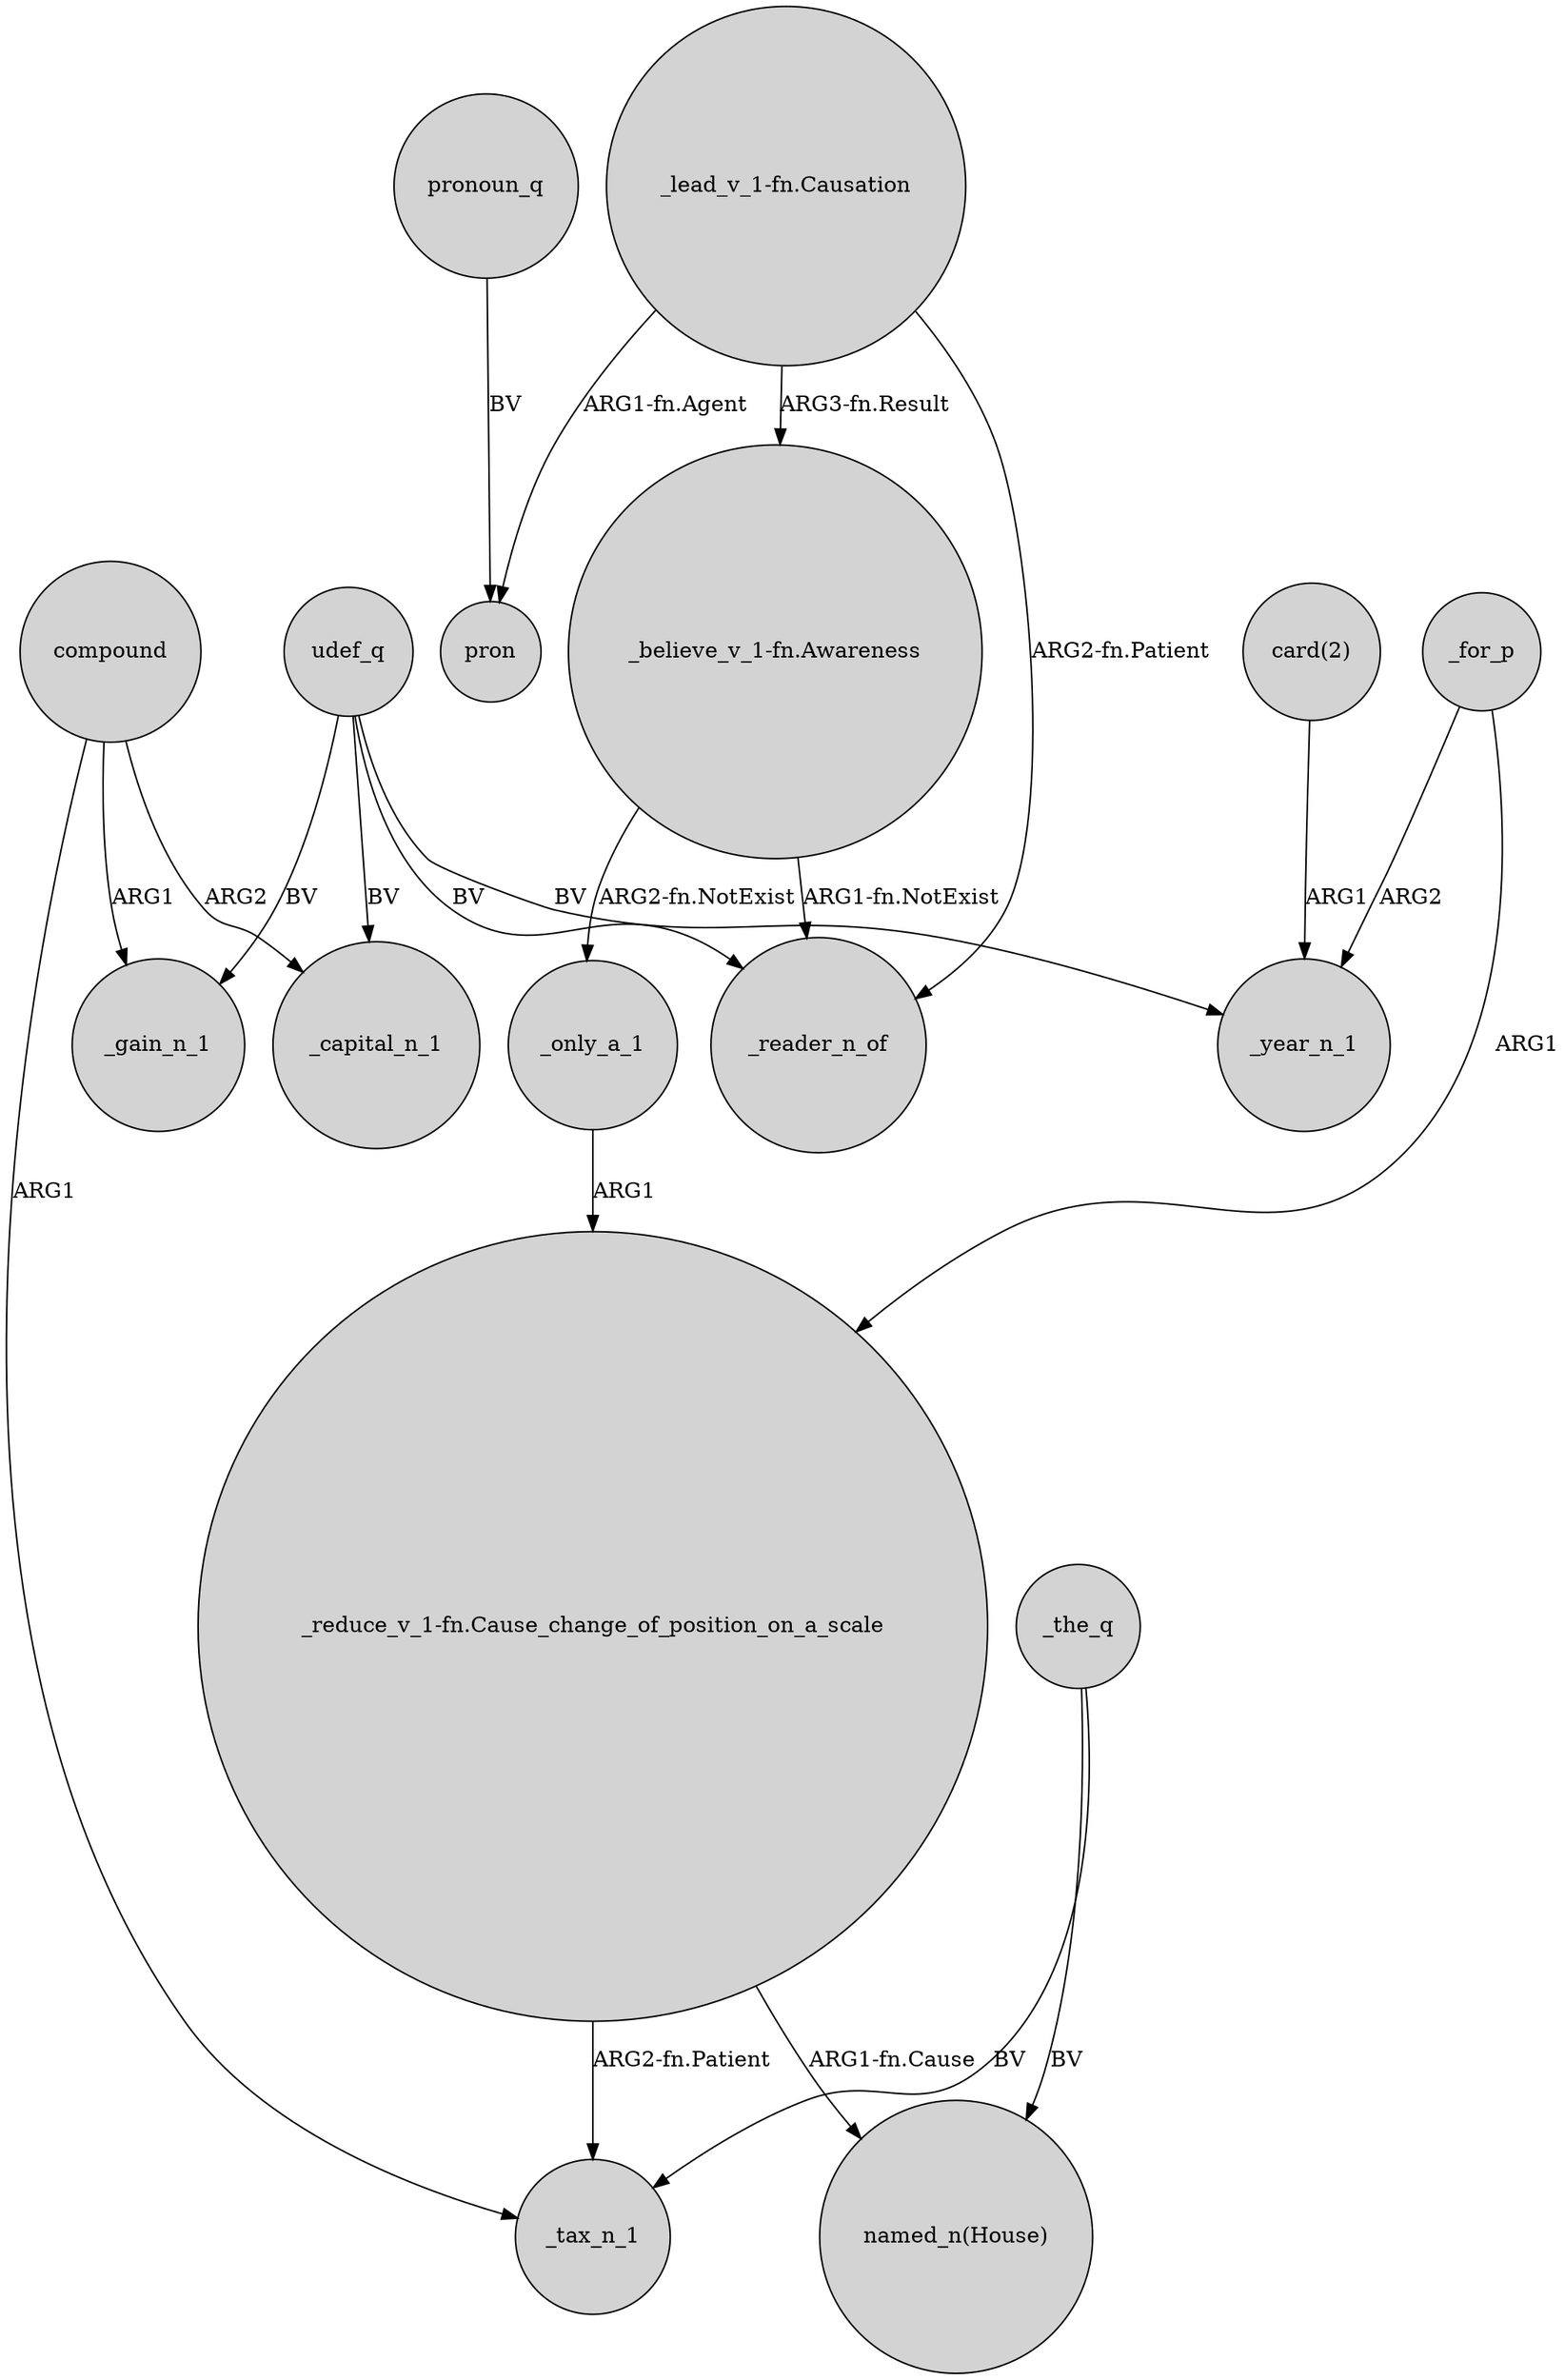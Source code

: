 digraph {
	node [shape=circle style=filled]
	"_lead_v_1-fn.Causation" -> "_believe_v_1-fn.Awareness" [label="ARG3-fn.Result"]
	compound -> _capital_n_1 [label=ARG2]
	_for_p -> _year_n_1 [label=ARG2]
	udef_q -> _gain_n_1 [label=BV]
	_only_a_1 -> "_reduce_v_1-fn.Cause_change_of_position_on_a_scale" [label=ARG1]
	_the_q -> _tax_n_1 [label=BV]
	"_lead_v_1-fn.Causation" -> _reader_n_of [label="ARG2-fn.Patient"]
	_for_p -> "_reduce_v_1-fn.Cause_change_of_position_on_a_scale" [label=ARG1]
	_the_q -> "named_n(House)" [label=BV]
	compound -> _tax_n_1 [label=ARG1]
	pronoun_q -> pron [label=BV]
	"_reduce_v_1-fn.Cause_change_of_position_on_a_scale" -> _tax_n_1 [label="ARG2-fn.Patient"]
	"card(2)" -> _year_n_1 [label=ARG1]
	"_believe_v_1-fn.Awareness" -> _only_a_1 [label="ARG2-fn.NotExist"]
	"_reduce_v_1-fn.Cause_change_of_position_on_a_scale" -> "named_n(House)" [label="ARG1-fn.Cause"]
	"_lead_v_1-fn.Causation" -> pron [label="ARG1-fn.Agent"]
	compound -> _gain_n_1 [label=ARG1]
	udef_q -> _year_n_1 [label=BV]
	"_believe_v_1-fn.Awareness" -> _reader_n_of [label="ARG1-fn.NotExist"]
	udef_q -> _reader_n_of [label=BV]
	udef_q -> _capital_n_1 [label=BV]
}
